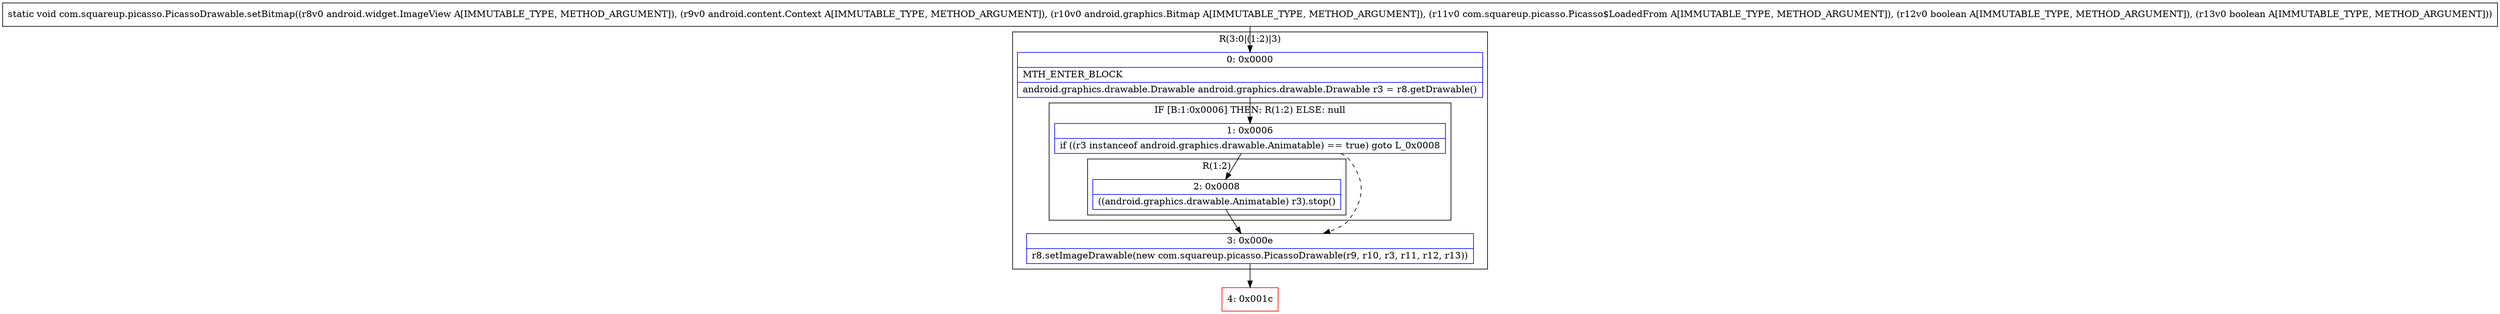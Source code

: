 digraph "CFG forcom.squareup.picasso.PicassoDrawable.setBitmap(Landroid\/widget\/ImageView;Landroid\/content\/Context;Landroid\/graphics\/Bitmap;Lcom\/squareup\/picasso\/Picasso$LoadedFrom;ZZ)V" {
subgraph cluster_Region_230857693 {
label = "R(3:0|(1:2)|3)";
node [shape=record,color=blue];
Node_0 [shape=record,label="{0\:\ 0x0000|MTH_ENTER_BLOCK\l|android.graphics.drawable.Drawable android.graphics.drawable.Drawable r3 = r8.getDrawable()\l}"];
subgraph cluster_IfRegion_1974129315 {
label = "IF [B:1:0x0006] THEN: R(1:2) ELSE: null";
node [shape=record,color=blue];
Node_1 [shape=record,label="{1\:\ 0x0006|if ((r3 instanceof android.graphics.drawable.Animatable) == true) goto L_0x0008\l}"];
subgraph cluster_Region_1294617521 {
label = "R(1:2)";
node [shape=record,color=blue];
Node_2 [shape=record,label="{2\:\ 0x0008|((android.graphics.drawable.Animatable) r3).stop()\l}"];
}
}
Node_3 [shape=record,label="{3\:\ 0x000e|r8.setImageDrawable(new com.squareup.picasso.PicassoDrawable(r9, r10, r3, r11, r12, r13))\l}"];
}
Node_4 [shape=record,color=red,label="{4\:\ 0x001c}"];
MethodNode[shape=record,label="{static void com.squareup.picasso.PicassoDrawable.setBitmap((r8v0 android.widget.ImageView A[IMMUTABLE_TYPE, METHOD_ARGUMENT]), (r9v0 android.content.Context A[IMMUTABLE_TYPE, METHOD_ARGUMENT]), (r10v0 android.graphics.Bitmap A[IMMUTABLE_TYPE, METHOD_ARGUMENT]), (r11v0 com.squareup.picasso.Picasso$LoadedFrom A[IMMUTABLE_TYPE, METHOD_ARGUMENT]), (r12v0 boolean A[IMMUTABLE_TYPE, METHOD_ARGUMENT]), (r13v0 boolean A[IMMUTABLE_TYPE, METHOD_ARGUMENT])) }"];
MethodNode -> Node_0;
Node_0 -> Node_1;
Node_1 -> Node_2;
Node_1 -> Node_3[style=dashed];
Node_2 -> Node_3;
Node_3 -> Node_4;
}

